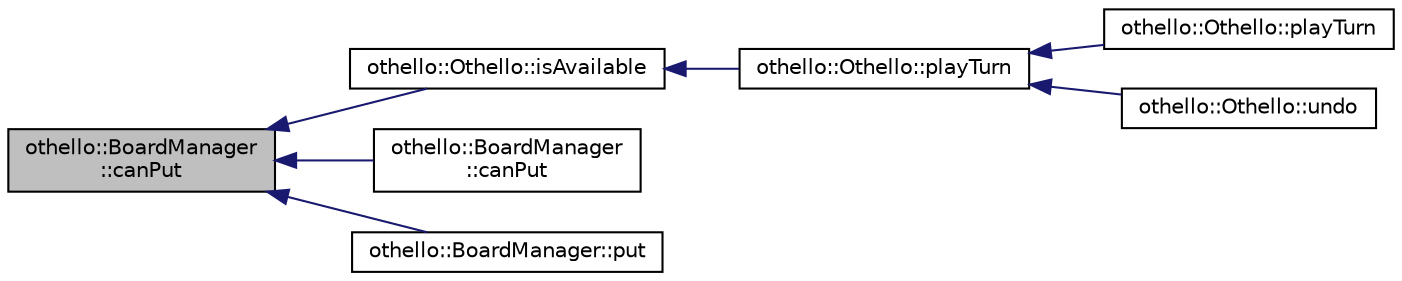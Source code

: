 digraph "othello::BoardManager::canPut"
{
  edge [fontname="Helvetica",fontsize="10",labelfontname="Helvetica",labelfontsize="10"];
  node [fontname="Helvetica",fontsize="10",shape=record];
  rankdir="LR";
  Node1 [label="othello::BoardManager\l::canPut",height=0.2,width=0.4,color="black", fillcolor="grey75", style="filled", fontcolor="black"];
  Node1 -> Node2 [dir="back",color="midnightblue",fontsize="10",style="solid",fontname="Helvetica"];
  Node2 [label="othello::Othello::isAvailable",height=0.2,width=0.4,color="black", fillcolor="white", style="filled",URL="$d3/d01/classothello_1_1_othello.html#a66bcc64321cc1859ffc4a74f76cd3793"];
  Node2 -> Node3 [dir="back",color="midnightblue",fontsize="10",style="solid",fontname="Helvetica"];
  Node3 [label="othello::Othello::playTurn",height=0.2,width=0.4,color="black", fillcolor="white", style="filled",URL="$d3/d01/classothello_1_1_othello.html#a8aa903a393d697e1a7da1b6442aa88f1"];
  Node3 -> Node4 [dir="back",color="midnightblue",fontsize="10",style="solid",fontname="Helvetica"];
  Node4 [label="othello::Othello::playTurn",height=0.2,width=0.4,color="black", fillcolor="white", style="filled",URL="$d3/d01/classothello_1_1_othello.html#a5874f9433998761ab923ba13ad501c0d"];
  Node3 -> Node5 [dir="back",color="midnightblue",fontsize="10",style="solid",fontname="Helvetica"];
  Node5 [label="othello::Othello::undo",height=0.2,width=0.4,color="black", fillcolor="white", style="filled",URL="$d3/d01/classothello_1_1_othello.html#a42813145f9d1ff861d4bda98b8f7eb02"];
  Node1 -> Node6 [dir="back",color="midnightblue",fontsize="10",style="solid",fontname="Helvetica"];
  Node6 [label="othello::BoardManager\l::canPut",height=0.2,width=0.4,color="black", fillcolor="white", style="filled",URL="$df/d71/classothello_1_1_board_manager.html#a4e91f08aa9285de4ba11a7fcadf4edf3"];
  Node1 -> Node7 [dir="back",color="midnightblue",fontsize="10",style="solid",fontname="Helvetica"];
  Node7 [label="othello::BoardManager::put",height=0.2,width=0.4,color="black", fillcolor="white", style="filled",URL="$df/d71/classothello_1_1_board_manager.html#ac1cb6b62f8472a7a9eb713f5097417e1"];
}
